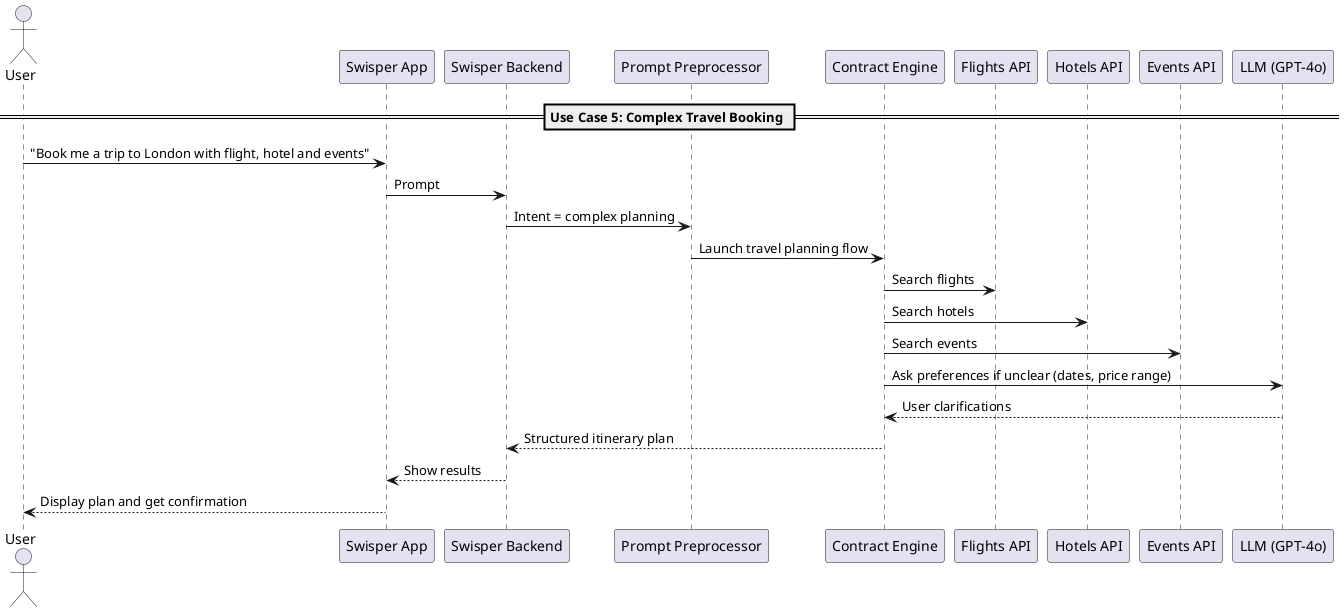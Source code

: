 @startuml
== Use Case 5: Complex Travel Booking ==
actor User
participant "Swisper App" as App5
participant "Swisper Backend" as Backend5
participant "Prompt Preprocessor" as Pre5
participant "Contract Engine" as Contract5
participant "Flights API" as Flights
participant "Hotels API" as Hotels
participant "Events API" as Events
participant "LLM (GPT-4o)" as LLM5

User -> App5 : "Book me a trip to London with flight, hotel and events"
App5 -> Backend5 : Prompt
Backend5 -> Pre5 : Intent = complex planning
Pre5 -> Contract5 : Launch travel planning flow
Contract5 -> Flights : Search flights
Contract5 -> Hotels : Search hotels
Contract5 -> Events : Search events
Contract5 -> LLM5 : Ask preferences if unclear (dates, price range)
LLM5 --> Contract5 : User clarifications
Contract5 --> Backend5 : Structured itinerary plan
Backend5 --> App5 : Show results
App5 --> User : Display plan and get confirmation

@enduml
@enduml